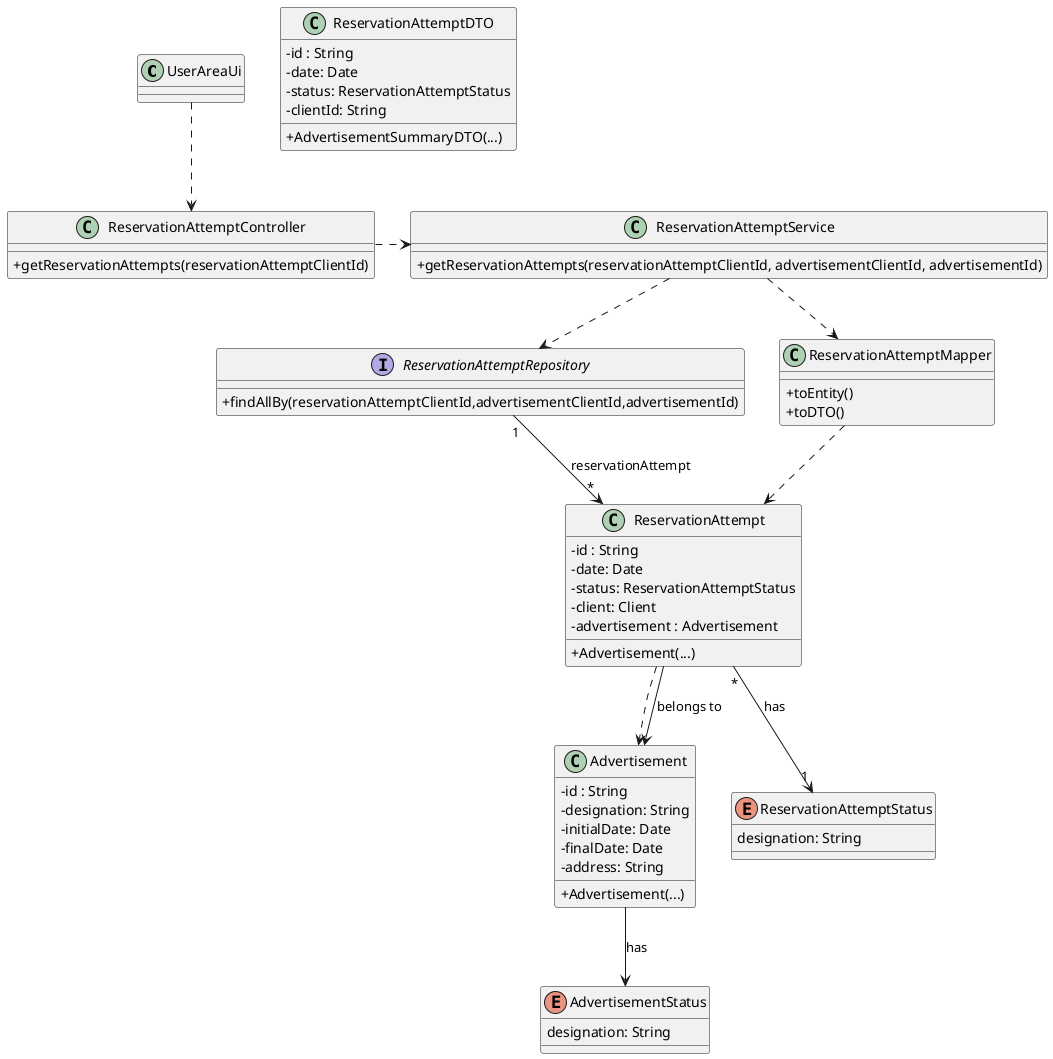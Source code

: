 @startuml
skinparam packageStyle rectangle
skinparam shadowing false
skinparam linetype polyline
skinparam classAttributeIconSize 0


class UserAreaUi {
}

class ReservationAttemptController {
    + getReservationAttempts(reservationAttemptClientId)
}

class ReservationAttemptService {
    + getReservationAttempts(reservationAttemptClientId, advertisementClientId, advertisementId)
}

interface ReservationAttemptRepository {
    + findAllBy(reservationAttemptClientId,advertisementClientId,advertisementId)
}

class Advertisement {
    - id : String
    - designation: String
    - initialDate: Date
    - finalDate: Date
    - address: String
    + Advertisement(...)
}

enum AdvertisementStatus {
    designation: String
}

class ReservationAttemptMapper {
    + toEntity()
    + toDTO()
}

class ReservationAttemptDTO {
    - id : String
    - date: Date
    - status: ReservationAttemptStatus
    - clientId: String
    + AdvertisementSummaryDTO(...)
}


class ReservationAttempt {
    - id : String
    - date: Date
    - status: ReservationAttemptStatus
    - client: Client
    - advertisement : Advertisement
    + Advertisement(...)
}

enum ReservationAttemptStatus {
    designation: String
}


' --- Relacionamentos ---
UserAreaUi ..> ReservationAttemptController
ReservationAttemptController .> ReservationAttemptService
ReservationAttemptService ..> ReservationAttemptRepository
ReservationAttemptService ..> ReservationAttemptMapper
ReservationAttemptMapper ..> ReservationAttempt
ReservationAttempt ..> Advertisement
ReservationAttemptRepository "1" --> "*" ReservationAttempt : reservationAttempt
ReservationAttempt --> Advertisement : belongs to
ReservationAttempt "*" --> "1" ReservationAttemptStatus : has
Advertisement --> AdvertisementStatus : has



@enduml